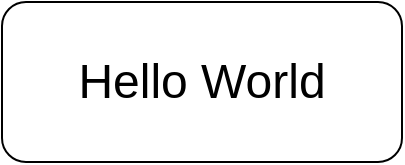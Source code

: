 <mxfile>
    <diagram id="hello" name="Page-1">
        <mxGraphModel dx="720" dy="839" grid="1" gridSize="10" guides="1" tooltips="1" connect="1" arrows="1" fold="1" page="1" pageScale="1" pageWidth="850" pageHeight="1100" math="0" shadow="0">
            <root>
                <mxCell id="0"/>
                <mxCell id="1" parent="0"/>
                <mxCell id="2" value="Hello World" style="rounded=1;whiteSpace=wrap;html=1;align=center;verticalAlign=middle;fontSize=24;" parent="1" vertex="1">
                    <mxGeometry x="200" y="200" width="200" height="80" as="geometry"/>
                </mxCell>
            </root>
        </mxGraphModel>
    </diagram>
    <diagram id="WQNQ7PNQLlN9Xw8d_kpA" name="Page-2">
        <mxGraphModel dx="720" dy="839" grid="1" gridSize="10" guides="1" tooltips="1" connect="1" arrows="1" fold="1" page="1" pageScale="1" pageWidth="850" pageHeight="1100" math="0" shadow="0">
            <root>
                <mxCell id="0"/>
                <mxCell id="1" parent="0"/>
                <mxCell id="VOnR6KZ6vRNyDXbAZ4oA-1" value="Subchapter" style="rounded=1;whiteSpace=wrap;html=1;" parent="1" vertex="1">
                    <mxGeometry x="350" y="280" width="120" height="60" as="geometry"/>
                </mxCell>
            </root>
        </mxGraphModel>
    </diagram>
</mxfile>
